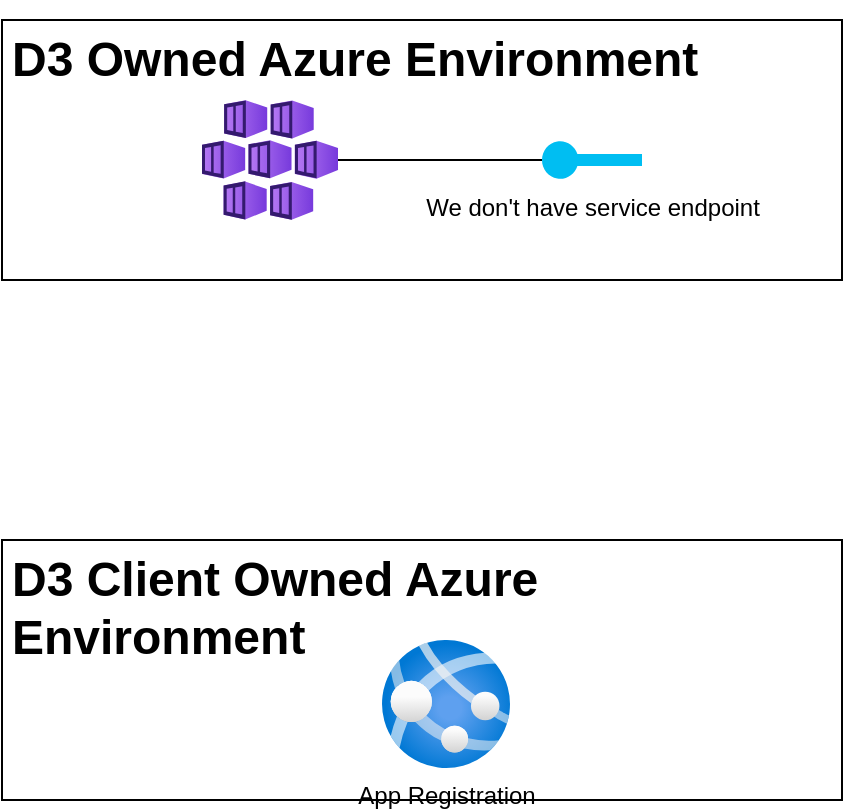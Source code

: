 <mxfile version="22.1.2" type="github">
  <diagram name="Page-1" id="WNJrCO1GwOrWOz3Foawp">
    <mxGraphModel dx="797" dy="405" grid="1" gridSize="10" guides="1" tooltips="1" connect="1" arrows="1" fold="1" page="1" pageScale="1" pageWidth="850" pageHeight="1100" math="0" shadow="0">
      <root>
        <mxCell id="0" />
        <mxCell id="1" parent="0" />
        <mxCell id="spzkoTkYvzMsH_ZScZPy-4" value="We don&#39;t have service endpoint" style="verticalLabelPosition=bottom;html=1;verticalAlign=top;align=center;strokeColor=none;fillColor=#00BEF2;shape=mxgraph.azure.service_endpoint;" vertex="1" parent="1">
          <mxGeometry x="620" y="80" width="50" height="20" as="geometry" />
        </mxCell>
        <mxCell id="spzkoTkYvzMsH_ZScZPy-5" value="" style="image;aspect=fixed;html=1;points=[];align=center;fontSize=12;image=img/lib/azure2/containers/Kubernetes_Services.svg;" vertex="1" parent="1">
          <mxGeometry x="450" y="60" width="68" height="60" as="geometry" />
        </mxCell>
        <mxCell id="spzkoTkYvzMsH_ZScZPy-6" value="" style="endArrow=none;html=1;rounded=0;entryX=0;entryY=0.5;entryDx=0;entryDy=0;entryPerimeter=0;" edge="1" parent="1" target="spzkoTkYvzMsH_ZScZPy-4">
          <mxGeometry width="50" height="50" relative="1" as="geometry">
            <mxPoint x="518" y="90" as="sourcePoint" />
            <mxPoint x="568" y="40" as="targetPoint" />
          </mxGeometry>
        </mxCell>
        <mxCell id="spzkoTkYvzMsH_ZScZPy-7" value="App Registration" style="image;aspect=fixed;html=1;points=[];align=center;fontSize=12;image=img/lib/azure2/app_services/App_Services.svg;" vertex="1" parent="1">
          <mxGeometry x="540" y="330" width="64" height="64" as="geometry" />
        </mxCell>
        <mxCell id="spzkoTkYvzMsH_ZScZPy-10" value="&lt;h1&gt;D3 Owned Azure Environment&lt;/h1&gt;&lt;p&gt;&lt;br&gt;&lt;/p&gt;" style="text;html=1;strokeColor=default;fillColor=none;spacing=5;spacingTop=-20;whiteSpace=wrap;overflow=hidden;rounded=0;" vertex="1" parent="1">
          <mxGeometry x="350" y="20" width="420" height="130" as="geometry" />
        </mxCell>
        <mxCell id="spzkoTkYvzMsH_ZScZPy-11" value="&lt;h1&gt;D3 Client Owned Azure Environment&lt;/h1&gt;&lt;p&gt;&lt;br&gt;&lt;/p&gt;" style="text;html=1;strokeColor=default;fillColor=none;spacing=5;spacingTop=-20;whiteSpace=wrap;overflow=hidden;rounded=0;" vertex="1" parent="1">
          <mxGeometry x="350" y="280" width="420" height="130" as="geometry" />
        </mxCell>
      </root>
    </mxGraphModel>
  </diagram>
</mxfile>
